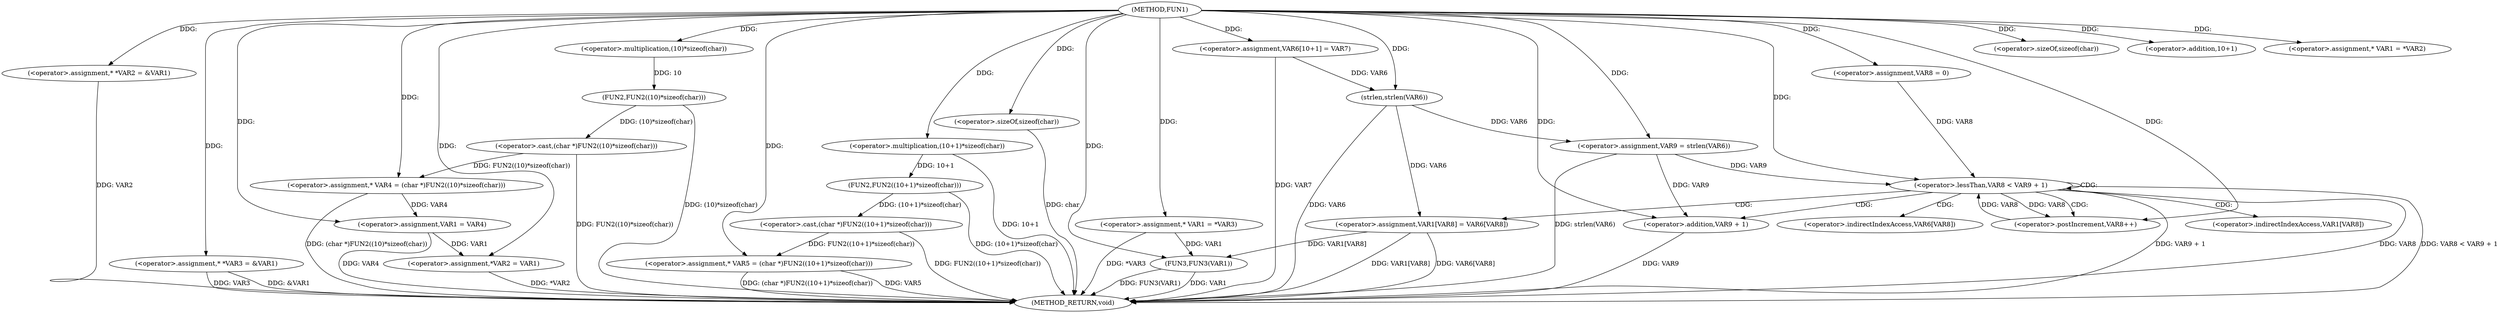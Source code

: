 digraph FUN1 {  
"1000100" [label = "(METHOD,FUN1)" ]
"1000186" [label = "(METHOD_RETURN,void)" ]
"1000104" [label = "(<operator>.assignment,* *VAR2 = &VAR1)" ]
"1000109" [label = "(<operator>.assignment,* *VAR3 = &VAR1)" ]
"1000114" [label = "(<operator>.assignment,* VAR4 = (char *)FUN2((10)*sizeof(char)))" ]
"1000116" [label = "(<operator>.cast,(char *)FUN2((10)*sizeof(char)))" ]
"1000118" [label = "(FUN2,FUN2((10)*sizeof(char)))" ]
"1000119" [label = "(<operator>.multiplication,(10)*sizeof(char))" ]
"1000121" [label = "(<operator>.sizeOf,sizeof(char))" ]
"1000124" [label = "(<operator>.assignment,* VAR5 = (char *)FUN2((10+1)*sizeof(char)))" ]
"1000126" [label = "(<operator>.cast,(char *)FUN2((10+1)*sizeof(char)))" ]
"1000128" [label = "(FUN2,FUN2((10+1)*sizeof(char)))" ]
"1000129" [label = "(<operator>.multiplication,(10+1)*sizeof(char))" ]
"1000130" [label = "(<operator>.addition,10+1)" ]
"1000133" [label = "(<operator>.sizeOf,sizeof(char))" ]
"1000137" [label = "(<operator>.assignment,* VAR1 = *VAR2)" ]
"1000141" [label = "(<operator>.assignment,VAR1 = VAR4)" ]
"1000144" [label = "(<operator>.assignment,*VAR2 = VAR1)" ]
"1000150" [label = "(<operator>.assignment,* VAR1 = *VAR3)" ]
"1000156" [label = "(<operator>.assignment,VAR6[10+1] = VAR7)" ]
"1000161" [label = "(<operator>.assignment,VAR9 = strlen(VAR6))" ]
"1000163" [label = "(strlen,strlen(VAR6))" ]
"1000166" [label = "(<operator>.assignment,VAR8 = 0)" ]
"1000169" [label = "(<operator>.lessThan,VAR8 < VAR9 + 1)" ]
"1000171" [label = "(<operator>.addition,VAR9 + 1)" ]
"1000174" [label = "(<operator>.postIncrement,VAR8++)" ]
"1000177" [label = "(<operator>.assignment,VAR1[VAR8] = VAR6[VAR8])" ]
"1000184" [label = "(FUN3,FUN3(VAR1))" ]
"1000178" [label = "(<operator>.indirectIndexAccess,VAR1[VAR8])" ]
"1000181" [label = "(<operator>.indirectIndexAccess,VAR6[VAR8])" ]
  "1000177" -> "1000186"  [ label = "DDG: VAR1[VAR8]"] 
  "1000171" -> "1000186"  [ label = "DDG: VAR9"] 
  "1000124" -> "1000186"  [ label = "DDG: VAR5"] 
  "1000184" -> "1000186"  [ label = "DDG: VAR1"] 
  "1000169" -> "1000186"  [ label = "DDG: VAR8 < VAR9 + 1"] 
  "1000104" -> "1000186"  [ label = "DDG: VAR2"] 
  "1000177" -> "1000186"  [ label = "DDG: VAR6[VAR8]"] 
  "1000116" -> "1000186"  [ label = "DDG: FUN2((10)*sizeof(char))"] 
  "1000109" -> "1000186"  [ label = "DDG: VAR3"] 
  "1000118" -> "1000186"  [ label = "DDG: (10)*sizeof(char)"] 
  "1000161" -> "1000186"  [ label = "DDG: strlen(VAR6)"] 
  "1000129" -> "1000186"  [ label = "DDG: 10+1"] 
  "1000163" -> "1000186"  [ label = "DDG: VAR6"] 
  "1000124" -> "1000186"  [ label = "DDG: (char *)FUN2((10+1)*sizeof(char))"] 
  "1000184" -> "1000186"  [ label = "DDG: FUN3(VAR1)"] 
  "1000150" -> "1000186"  [ label = "DDG: *VAR3"] 
  "1000128" -> "1000186"  [ label = "DDG: (10+1)*sizeof(char)"] 
  "1000156" -> "1000186"  [ label = "DDG: VAR7"] 
  "1000133" -> "1000186"  [ label = "DDG: char"] 
  "1000141" -> "1000186"  [ label = "DDG: VAR4"] 
  "1000144" -> "1000186"  [ label = "DDG: *VAR2"] 
  "1000169" -> "1000186"  [ label = "DDG: VAR9 + 1"] 
  "1000169" -> "1000186"  [ label = "DDG: VAR8"] 
  "1000126" -> "1000186"  [ label = "DDG: FUN2((10+1)*sizeof(char))"] 
  "1000114" -> "1000186"  [ label = "DDG: (char *)FUN2((10)*sizeof(char))"] 
  "1000109" -> "1000186"  [ label = "DDG: &VAR1"] 
  "1000100" -> "1000104"  [ label = "DDG: "] 
  "1000100" -> "1000109"  [ label = "DDG: "] 
  "1000116" -> "1000114"  [ label = "DDG: FUN2((10)*sizeof(char))"] 
  "1000100" -> "1000114"  [ label = "DDG: "] 
  "1000118" -> "1000116"  [ label = "DDG: (10)*sizeof(char)"] 
  "1000119" -> "1000118"  [ label = "DDG: 10"] 
  "1000100" -> "1000119"  [ label = "DDG: "] 
  "1000100" -> "1000121"  [ label = "DDG: "] 
  "1000126" -> "1000124"  [ label = "DDG: FUN2((10+1)*sizeof(char))"] 
  "1000100" -> "1000124"  [ label = "DDG: "] 
  "1000128" -> "1000126"  [ label = "DDG: (10+1)*sizeof(char)"] 
  "1000129" -> "1000128"  [ label = "DDG: 10+1"] 
  "1000100" -> "1000129"  [ label = "DDG: "] 
  "1000100" -> "1000130"  [ label = "DDG: "] 
  "1000100" -> "1000133"  [ label = "DDG: "] 
  "1000100" -> "1000137"  [ label = "DDG: "] 
  "1000114" -> "1000141"  [ label = "DDG: VAR4"] 
  "1000100" -> "1000141"  [ label = "DDG: "] 
  "1000141" -> "1000144"  [ label = "DDG: VAR1"] 
  "1000100" -> "1000144"  [ label = "DDG: "] 
  "1000100" -> "1000150"  [ label = "DDG: "] 
  "1000100" -> "1000156"  [ label = "DDG: "] 
  "1000163" -> "1000161"  [ label = "DDG: VAR6"] 
  "1000100" -> "1000161"  [ label = "DDG: "] 
  "1000156" -> "1000163"  [ label = "DDG: VAR6"] 
  "1000100" -> "1000163"  [ label = "DDG: "] 
  "1000100" -> "1000166"  [ label = "DDG: "] 
  "1000166" -> "1000169"  [ label = "DDG: VAR8"] 
  "1000174" -> "1000169"  [ label = "DDG: VAR8"] 
  "1000100" -> "1000169"  [ label = "DDG: "] 
  "1000161" -> "1000169"  [ label = "DDG: VAR9"] 
  "1000161" -> "1000171"  [ label = "DDG: VAR9"] 
  "1000100" -> "1000171"  [ label = "DDG: "] 
  "1000169" -> "1000174"  [ label = "DDG: VAR8"] 
  "1000100" -> "1000174"  [ label = "DDG: "] 
  "1000163" -> "1000177"  [ label = "DDG: VAR6"] 
  "1000177" -> "1000184"  [ label = "DDG: VAR1[VAR8]"] 
  "1000150" -> "1000184"  [ label = "DDG: VAR1"] 
  "1000100" -> "1000184"  [ label = "DDG: "] 
  "1000169" -> "1000171"  [ label = "CDG: "] 
  "1000169" -> "1000178"  [ label = "CDG: "] 
  "1000169" -> "1000177"  [ label = "CDG: "] 
  "1000169" -> "1000174"  [ label = "CDG: "] 
  "1000169" -> "1000169"  [ label = "CDG: "] 
  "1000169" -> "1000181"  [ label = "CDG: "] 
}
